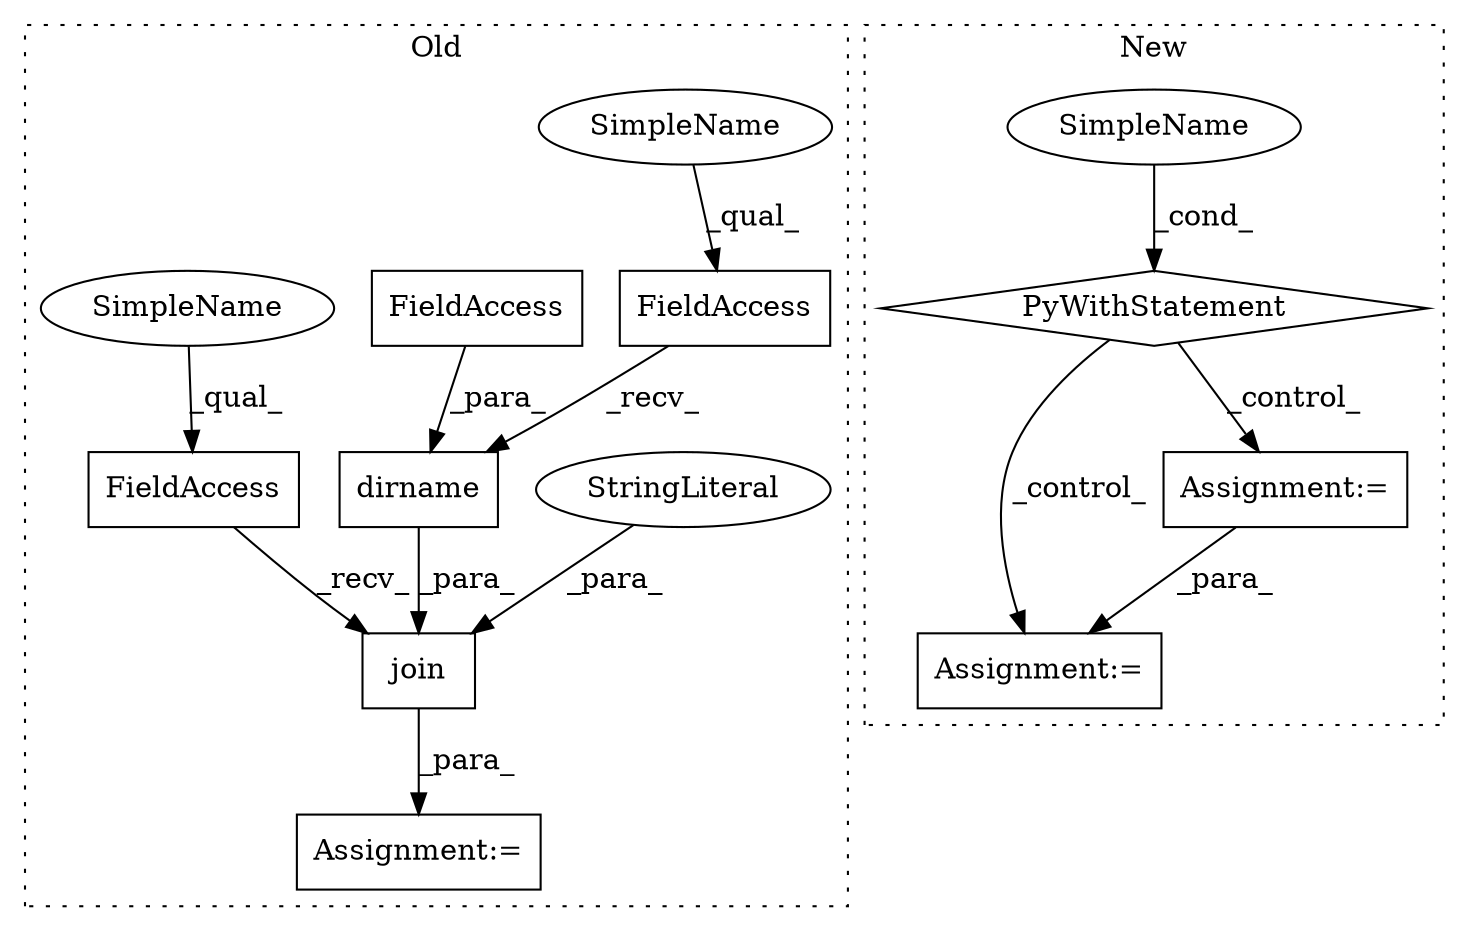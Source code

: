 digraph G {
subgraph cluster0 {
1 [label="dirname" a="32" s="172,198" l="8,1" shape="box"];
3 [label="Assignment:=" a="7" s="232" l="1" shape="box"];
6 [label="FieldAccess" a="22" s="164" l="7" shape="box"];
7 [label="FieldAccess" a="22" s="233" l="7" shape="box"];
8 [label="join" a="32" s="241,276" l="5,1" shape="box"];
10 [label="FieldAccess" a="22" s="180" l="18" shape="box"];
11 [label="StringLiteral" a="45" s="260" l="16" shape="ellipse"];
12 [label="SimpleName" a="42" s="233" l="2" shape="ellipse"];
13 [label="SimpleName" a="42" s="164" l="2" shape="ellipse"];
label = "Old";
style="dotted";
}
subgraph cluster1 {
2 [label="PyWithStatement" a="104" s="118,152" l="10,2" shape="diamond"];
4 [label="Assignment:=" a="7" s="185" l="1" shape="box"];
5 [label="SimpleName" a="42" s="" l="" shape="ellipse"];
9 [label="Assignment:=" a="7" s="167" l="6" shape="box"];
label = "New";
style="dotted";
}
1 -> 8 [label="_para_"];
2 -> 4 [label="_control_"];
2 -> 9 [label="_control_"];
5 -> 2 [label="_cond_"];
6 -> 1 [label="_recv_"];
7 -> 8 [label="_recv_"];
8 -> 3 [label="_para_"];
9 -> 4 [label="_para_"];
10 -> 1 [label="_para_"];
11 -> 8 [label="_para_"];
12 -> 7 [label="_qual_"];
13 -> 6 [label="_qual_"];
}